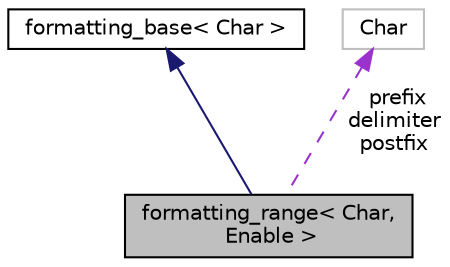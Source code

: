digraph "formatting_range&lt; Char, Enable &gt;"
{
  edge [fontname="Helvetica",fontsize="10",labelfontname="Helvetica",labelfontsize="10"];
  node [fontname="Helvetica",fontsize="10",shape=record];
  Node1 [label="formatting_range\< Char,\l Enable \>",height=0.2,width=0.4,color="black", fillcolor="grey75", style="filled" fontcolor="black"];
  Node2 -> Node1 [dir="back",color="midnightblue",fontsize="10",style="solid",fontname="Helvetica"];
  Node2 [label="formatting_base\< Char \>",height=0.2,width=0.4,color="black", fillcolor="white", style="filled",URL="$structformatting__base.html"];
  Node3 -> Node1 [dir="back",color="darkorchid3",fontsize="10",style="dashed",label=" prefix\ndelimiter\npostfix" ,fontname="Helvetica"];
  Node3 [label="Char",height=0.2,width=0.4,color="grey75", fillcolor="white", style="filled"];
}
